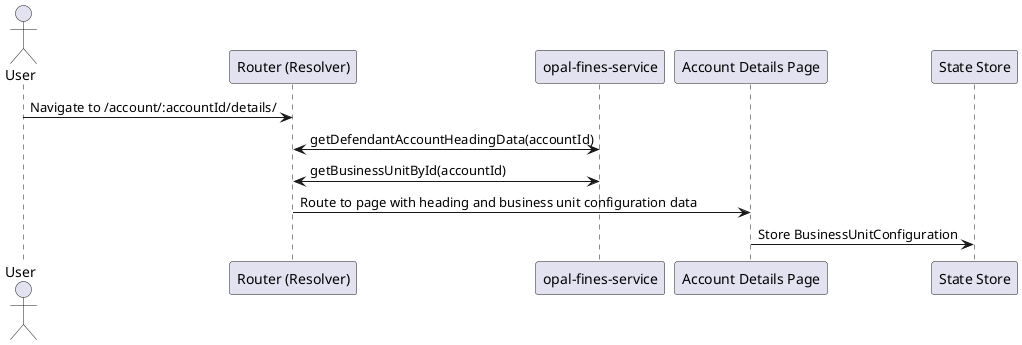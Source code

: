 @startuml
actor User
participant "Router (Resolver)" as Resolver
participant "opal-fines-service" as Api
participant "Account Details Page" as Page
participant "State Store" as Store

User -> Resolver : Navigate to /account/:accountId/details/
Resolver <-> Api : getDefendantAccountHeadingData(accountId)
Resolver <-> Api : getBusinessUnitById(accountId)
Resolver -> Page : Route to page with heading and business unit configuration data
Page -> Store : Store BusinessUnitConfiguration
@enduml